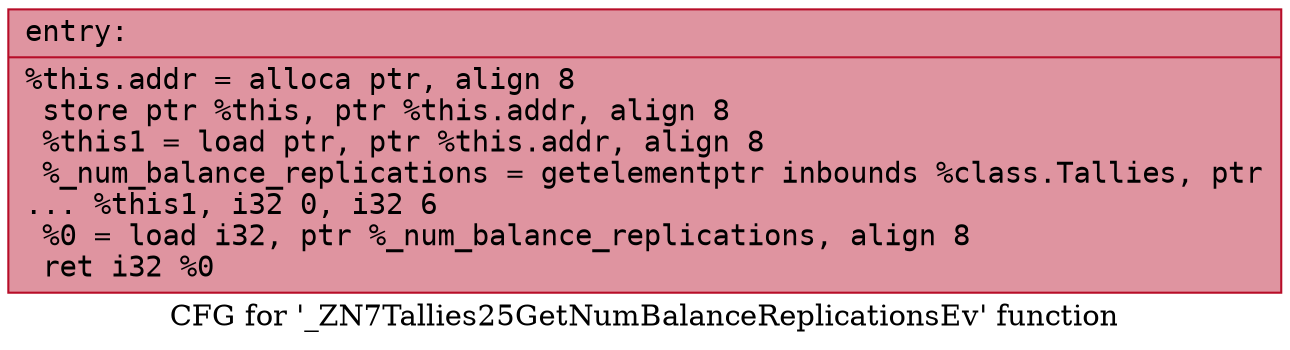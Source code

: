 digraph "CFG for '_ZN7Tallies25GetNumBalanceReplicationsEv' function" {
	label="CFG for '_ZN7Tallies25GetNumBalanceReplicationsEv' function";

	Node0x563441b86d20 [shape=record,color="#b70d28ff", style=filled, fillcolor="#b70d2870" fontname="Courier",label="{entry:\l|  %this.addr = alloca ptr, align 8\l  store ptr %this, ptr %this.addr, align 8\l  %this1 = load ptr, ptr %this.addr, align 8\l  %_num_balance_replications = getelementptr inbounds %class.Tallies, ptr\l... %this1, i32 0, i32 6\l  %0 = load i32, ptr %_num_balance_replications, align 8\l  ret i32 %0\l}"];
}
